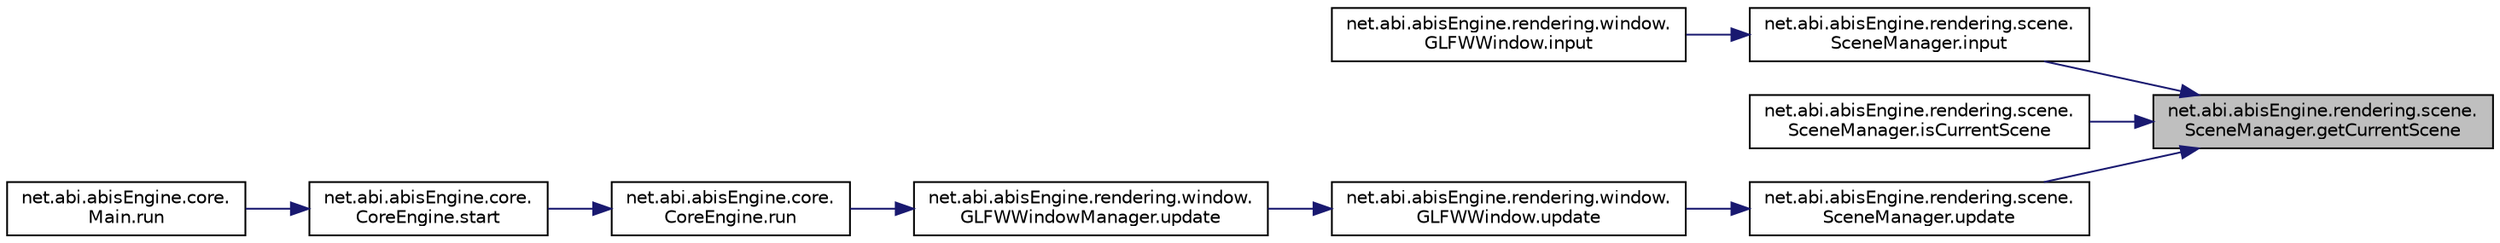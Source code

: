 digraph "net.abi.abisEngine.rendering.scene.SceneManager.getCurrentScene"
{
 // LATEX_PDF_SIZE
  edge [fontname="Helvetica",fontsize="10",labelfontname="Helvetica",labelfontsize="10"];
  node [fontname="Helvetica",fontsize="10",shape=record];
  rankdir="RL";
  Node1 [label="net.abi.abisEngine.rendering.scene.\lSceneManager.getCurrentScene",height=0.2,width=0.4,color="black", fillcolor="grey75", style="filled", fontcolor="black",tooltip=" "];
  Node1 -> Node2 [dir="back",color="midnightblue",fontsize="10",style="solid",fontname="Helvetica"];
  Node2 [label="net.abi.abisEngine.rendering.scene.\lSceneManager.input",height=0.2,width=0.4,color="black", fillcolor="white", style="filled",URL="$da/df9/classnet_1_1abi_1_1abis_engine_1_1rendering_1_1scene_1_1_scene_manager.html#ac68852fa7e1a3a417e5a88c6b8ece166",tooltip=" "];
  Node2 -> Node3 [dir="back",color="midnightblue",fontsize="10",style="solid",fontname="Helvetica"];
  Node3 [label="net.abi.abisEngine.rendering.window.\lGLFWWindow.input",height=0.2,width=0.4,color="black", fillcolor="white", style="filled",URL="$d9/d77/classnet_1_1abi_1_1abis_engine_1_1rendering_1_1window_1_1_g_l_f_w_window.html#ae8091d59a546d4f2f956ae1a7122478a",tooltip=" "];
  Node1 -> Node4 [dir="back",color="midnightblue",fontsize="10",style="solid",fontname="Helvetica"];
  Node4 [label="net.abi.abisEngine.rendering.scene.\lSceneManager.isCurrentScene",height=0.2,width=0.4,color="black", fillcolor="white", style="filled",URL="$da/df9/classnet_1_1abi_1_1abis_engine_1_1rendering_1_1scene_1_1_scene_manager.html#a2a9eca6593f3ee7738c9452680c7adeb",tooltip=" "];
  Node1 -> Node5 [dir="back",color="midnightblue",fontsize="10",style="solid",fontname="Helvetica"];
  Node5 [label="net.abi.abisEngine.rendering.scene.\lSceneManager.update",height=0.2,width=0.4,color="black", fillcolor="white", style="filled",URL="$da/df9/classnet_1_1abi_1_1abis_engine_1_1rendering_1_1scene_1_1_scene_manager.html#a65c3f62a748858f7192cb421e6d37b29",tooltip=" "];
  Node5 -> Node6 [dir="back",color="midnightblue",fontsize="10",style="solid",fontname="Helvetica"];
  Node6 [label="net.abi.abisEngine.rendering.window.\lGLFWWindow.update",height=0.2,width=0.4,color="black", fillcolor="white", style="filled",URL="$d9/d77/classnet_1_1abi_1_1abis_engine_1_1rendering_1_1window_1_1_g_l_f_w_window.html#af8dadbcfc5417770e55cd434d4c0ce3f",tooltip=" "];
  Node6 -> Node7 [dir="back",color="midnightblue",fontsize="10",style="solid",fontname="Helvetica"];
  Node7 [label="net.abi.abisEngine.rendering.window.\lGLFWWindowManager.update",height=0.2,width=0.4,color="black", fillcolor="white", style="filled",URL="$d0/d74/classnet_1_1abi_1_1abis_engine_1_1rendering_1_1window_1_1_g_l_f_w_window_manager.html#a5457f416813dd3ec81443af2844d2203",tooltip=" "];
  Node7 -> Node8 [dir="back",color="midnightblue",fontsize="10",style="solid",fontname="Helvetica"];
  Node8 [label="net.abi.abisEngine.core.\lCoreEngine.run",height=0.2,width=0.4,color="black", fillcolor="white", style="filled",URL="$d4/d11/classnet_1_1abi_1_1abis_engine_1_1core_1_1_core_engine.html#a1653f1c09c14a39a8b6df98a3694dd2f",tooltip=" "];
  Node8 -> Node9 [dir="back",color="midnightblue",fontsize="10",style="solid",fontname="Helvetica"];
  Node9 [label="net.abi.abisEngine.core.\lCoreEngine.start",height=0.2,width=0.4,color="black", fillcolor="white", style="filled",URL="$d4/d11/classnet_1_1abi_1_1abis_engine_1_1core_1_1_core_engine.html#adda137929fbb5350ba0c0c90aa1a39d0",tooltip=" "];
  Node9 -> Node10 [dir="back",color="midnightblue",fontsize="10",style="solid",fontname="Helvetica"];
  Node10 [label="net.abi.abisEngine.core.\lMain.run",height=0.2,width=0.4,color="black", fillcolor="white", style="filled",URL="$dc/d1a/classnet_1_1abi_1_1abis_engine_1_1core_1_1_main.html#afe6b3ae2e134370dc42f6288f79ce313",tooltip=" "];
}
